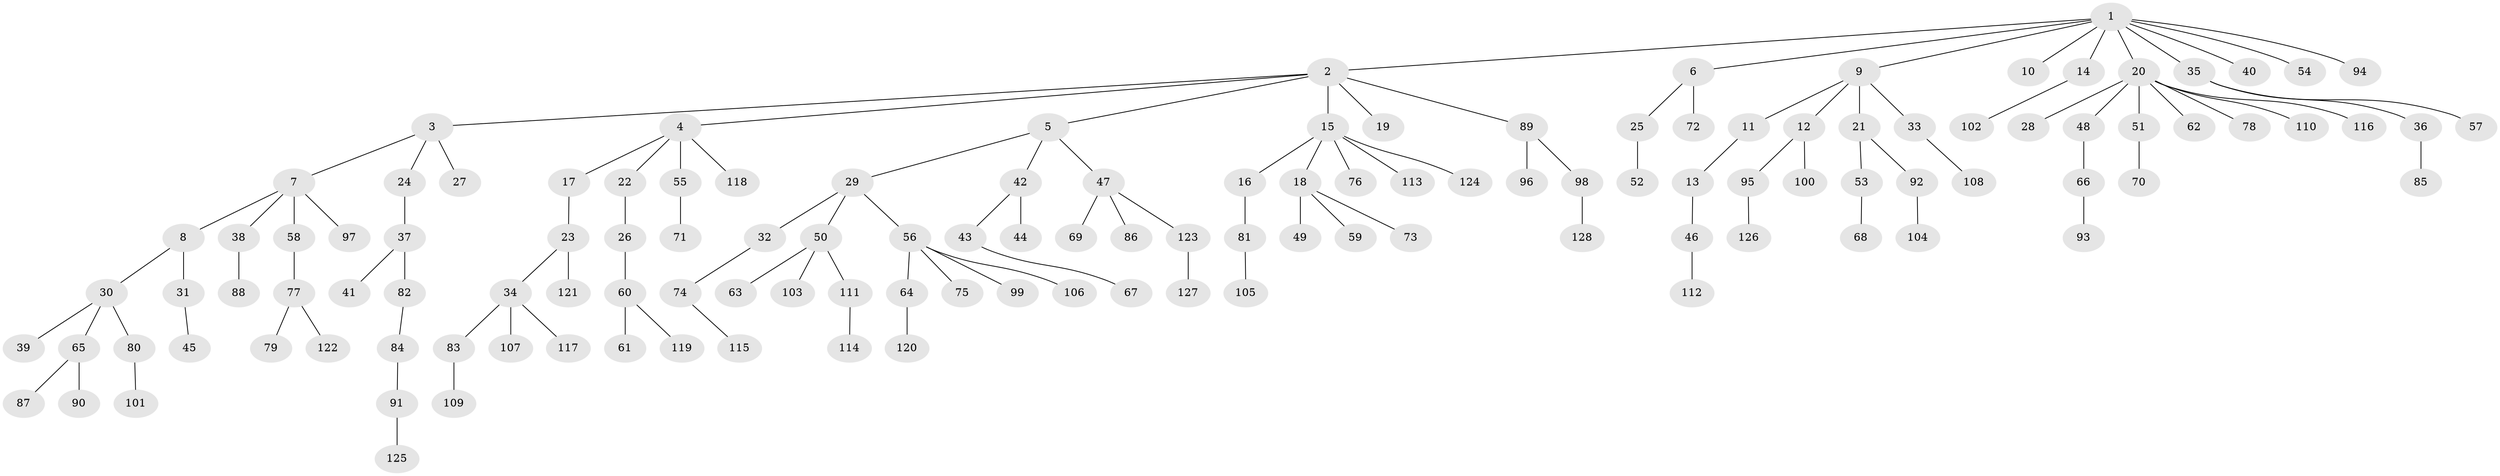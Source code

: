 // Generated by graph-tools (version 1.1) at 2025/50/03/09/25 03:50:26]
// undirected, 128 vertices, 127 edges
graph export_dot {
graph [start="1"]
  node [color=gray90,style=filled];
  1;
  2;
  3;
  4;
  5;
  6;
  7;
  8;
  9;
  10;
  11;
  12;
  13;
  14;
  15;
  16;
  17;
  18;
  19;
  20;
  21;
  22;
  23;
  24;
  25;
  26;
  27;
  28;
  29;
  30;
  31;
  32;
  33;
  34;
  35;
  36;
  37;
  38;
  39;
  40;
  41;
  42;
  43;
  44;
  45;
  46;
  47;
  48;
  49;
  50;
  51;
  52;
  53;
  54;
  55;
  56;
  57;
  58;
  59;
  60;
  61;
  62;
  63;
  64;
  65;
  66;
  67;
  68;
  69;
  70;
  71;
  72;
  73;
  74;
  75;
  76;
  77;
  78;
  79;
  80;
  81;
  82;
  83;
  84;
  85;
  86;
  87;
  88;
  89;
  90;
  91;
  92;
  93;
  94;
  95;
  96;
  97;
  98;
  99;
  100;
  101;
  102;
  103;
  104;
  105;
  106;
  107;
  108;
  109;
  110;
  111;
  112;
  113;
  114;
  115;
  116;
  117;
  118;
  119;
  120;
  121;
  122;
  123;
  124;
  125;
  126;
  127;
  128;
  1 -- 2;
  1 -- 6;
  1 -- 9;
  1 -- 10;
  1 -- 14;
  1 -- 20;
  1 -- 35;
  1 -- 40;
  1 -- 54;
  1 -- 94;
  2 -- 3;
  2 -- 4;
  2 -- 5;
  2 -- 15;
  2 -- 19;
  2 -- 89;
  3 -- 7;
  3 -- 24;
  3 -- 27;
  4 -- 17;
  4 -- 22;
  4 -- 55;
  4 -- 118;
  5 -- 29;
  5 -- 42;
  5 -- 47;
  6 -- 25;
  6 -- 72;
  7 -- 8;
  7 -- 38;
  7 -- 58;
  7 -- 97;
  8 -- 30;
  8 -- 31;
  9 -- 11;
  9 -- 12;
  9 -- 21;
  9 -- 33;
  11 -- 13;
  12 -- 95;
  12 -- 100;
  13 -- 46;
  14 -- 102;
  15 -- 16;
  15 -- 18;
  15 -- 76;
  15 -- 113;
  15 -- 124;
  16 -- 81;
  17 -- 23;
  18 -- 49;
  18 -- 59;
  18 -- 73;
  20 -- 28;
  20 -- 48;
  20 -- 51;
  20 -- 62;
  20 -- 78;
  20 -- 110;
  20 -- 116;
  21 -- 53;
  21 -- 92;
  22 -- 26;
  23 -- 34;
  23 -- 121;
  24 -- 37;
  25 -- 52;
  26 -- 60;
  29 -- 32;
  29 -- 50;
  29 -- 56;
  30 -- 39;
  30 -- 65;
  30 -- 80;
  31 -- 45;
  32 -- 74;
  33 -- 108;
  34 -- 83;
  34 -- 107;
  34 -- 117;
  35 -- 36;
  35 -- 57;
  36 -- 85;
  37 -- 41;
  37 -- 82;
  38 -- 88;
  42 -- 43;
  42 -- 44;
  43 -- 67;
  46 -- 112;
  47 -- 69;
  47 -- 86;
  47 -- 123;
  48 -- 66;
  50 -- 63;
  50 -- 103;
  50 -- 111;
  51 -- 70;
  53 -- 68;
  55 -- 71;
  56 -- 64;
  56 -- 75;
  56 -- 99;
  56 -- 106;
  58 -- 77;
  60 -- 61;
  60 -- 119;
  64 -- 120;
  65 -- 87;
  65 -- 90;
  66 -- 93;
  74 -- 115;
  77 -- 79;
  77 -- 122;
  80 -- 101;
  81 -- 105;
  82 -- 84;
  83 -- 109;
  84 -- 91;
  89 -- 96;
  89 -- 98;
  91 -- 125;
  92 -- 104;
  95 -- 126;
  98 -- 128;
  111 -- 114;
  123 -- 127;
}
